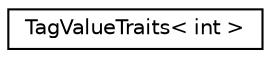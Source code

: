 digraph "Graphical Class Hierarchy"
{
 // LATEX_PDF_SIZE
  edge [fontname="Helvetica",fontsize="10",labelfontname="Helvetica",labelfontsize="10"];
  node [fontname="Helvetica",fontsize="10",shape=record];
  rankdir="LR";
  Node0 [label="TagValueTraits\< int \>",height=0.2,width=0.4,color="black", fillcolor="white", style="filled",URL="$struct_tag_value_traits_3_01int_01_4.html",tooltip=" "];
}

